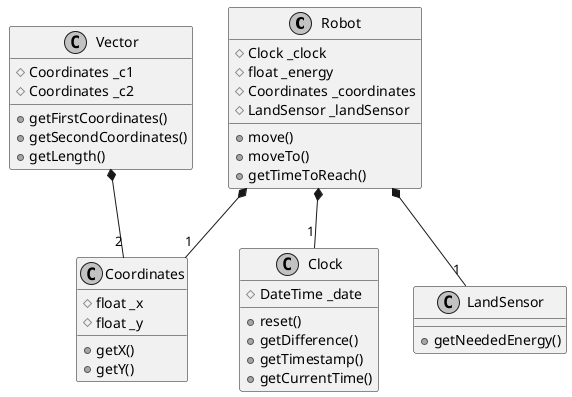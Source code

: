 @startuml

    skinparam monochrome true

    Robot  *-- "1" Coordinates
    Robot  *-- "1" Clock
    Robot  *-- "1" LandSensor
    Vector *-- "2" Coordinates

    class Robot {
        # Clock _clock
        # float _energy
        # Coordinates _coordinates
        # LandSensor _landSensor

        + move()
        + moveTo()
        + getTimeToReach()
    }

    class Coordinates {
        # float _x
        # float _y

        + getX()
        + getY()
    }

    class Clock {
        # DateTime _date

        + reset()
        + getDifference()
        + getTimestamp()
        + getCurrentTime()
    }

    class LandSensor {
        + getNeededEnergy()
    }

    class Vector {
        # Coordinates _c1
        # Coordinates _c2

        + getFirstCoordinates()
        + getSecondCoordinates()
        + getLength()
    }

@enduml
